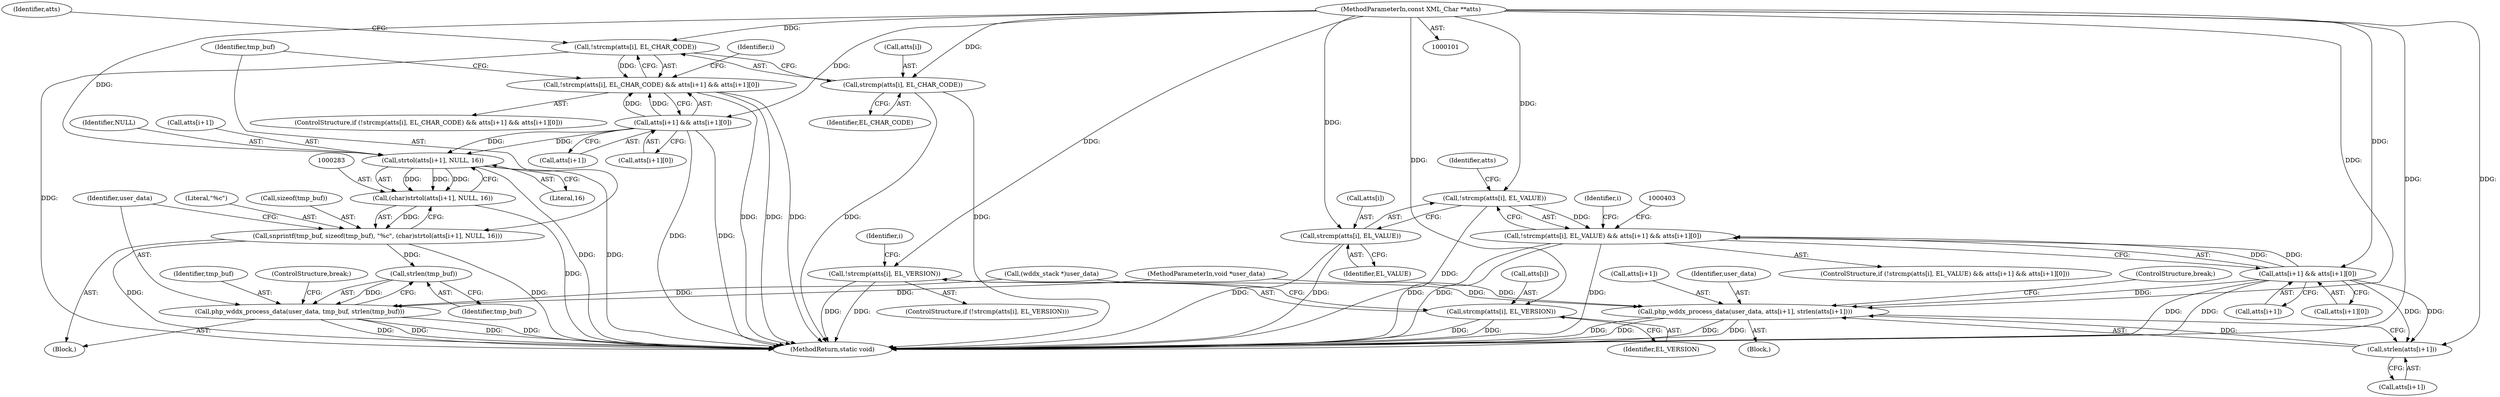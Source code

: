 digraph "0_php_2aae60461c2ff7b7fbcdd194c789ac841d0747d7@pointer" {
"1000104" [label="(MethodParameterIn,const XML_Char **atts)"];
"1000133" [label="(Call,!strcmp(atts[i], EL_VERSION))"];
"1000134" [label="(Call,strcmp(atts[i], EL_VERSION))"];
"1000256" [label="(Call,!strcmp(atts[i], EL_CHAR_CODE))"];
"1000255" [label="(Call,!strcmp(atts[i], EL_CHAR_CODE) && atts[i+1] && atts[i+1][0])"];
"1000257" [label="(Call,strcmp(atts[i], EL_CHAR_CODE))"];
"1000262" [label="(Call,atts[i+1] && atts[i+1][0])"];
"1000284" [label="(Call,strtol(atts[i+1], NULL, 16))"];
"1000282" [label="(Call,(char)strtol(atts[i+1], NULL, 16))"];
"1000277" [label="(Call,snprintf(tmp_buf, sizeof(tmp_buf), \"%c\", (char)strtol(atts[i+1], NULL, 16)))"];
"1000295" [label="(Call,strlen(tmp_buf))"];
"1000292" [label="(Call,php_wddx_process_data(user_data, tmp_buf, strlen(tmp_buf)))"];
"1000381" [label="(Call,!strcmp(atts[i], EL_VALUE))"];
"1000380" [label="(Call,!strcmp(atts[i], EL_VALUE) && atts[i+1] && atts[i+1][0])"];
"1000382" [label="(Call,strcmp(atts[i], EL_VALUE))"];
"1000387" [label="(Call,atts[i+1] && atts[i+1][0])"];
"1000409" [label="(Call,php_wddx_process_data(user_data, atts[i+1], strlen(atts[i+1])))"];
"1000416" [label="(Call,strlen(atts[i+1]))"];
"1000379" [label="(ControlStructure,if (!strcmp(atts[i], EL_VALUE) && atts[i+1] && atts[i+1][0]))"];
"1000383" [label="(Call,atts[i])"];
"1000138" [label="(Identifier,EL_VERSION)"];
"1000104" [label="(MethodParameterIn,const XML_Char **atts)"];
"1000381" [label="(Call,!strcmp(atts[i], EL_VALUE))"];
"1000110" [label="(Call,(wddx_stack *)user_data)"];
"1000278" [label="(Identifier,tmp_buf)"];
"1000277" [label="(Call,snprintf(tmp_buf, sizeof(tmp_buf), \"%c\", (char)strtol(atts[i+1], NULL, 16)))"];
"1000411" [label="(Call,atts[i+1])"];
"1000382" [label="(Call,strcmp(atts[i], EL_VALUE))"];
"1000294" [label="(Identifier,tmp_buf)"];
"1000282" [label="(Call,(char)strtol(atts[i+1], NULL, 16))"];
"1000393" [label="(Call,atts[i+1][0])"];
"1000281" [label="(Literal,\"%c\")"];
"1000296" [label="(Identifier,tmp_buf)"];
"1000290" [label="(Identifier,NULL)"];
"1000255" [label="(Call,!strcmp(atts[i], EL_CHAR_CODE) && atts[i+1] && atts[i+1][0])"];
"1000292" [label="(Call,php_wddx_process_data(user_data, tmp_buf, strlen(tmp_buf)))"];
"1000132" [label="(ControlStructure,if (!strcmp(atts[i], EL_VERSION)))"];
"1000130" [label="(Identifier,i)"];
"1000291" [label="(Literal,16)"];
"1000268" [label="(Call,atts[i+1][0])"];
"1000380" [label="(Call,!strcmp(atts[i], EL_VALUE) && atts[i+1] && atts[i+1][0])"];
"1000263" [label="(Call,atts[i+1])"];
"1000135" [label="(Call,atts[i])"];
"1000386" [label="(Identifier,EL_VALUE)"];
"1000400" [label="(Block,)"];
"1000261" [label="(Identifier,EL_CHAR_CODE)"];
"1000284" [label="(Call,strtol(atts[i+1], NULL, 16))"];
"1000388" [label="(Call,atts[i+1])"];
"1000452" [label="(MethodReturn,static void)"];
"1000102" [label="(MethodParameterIn,void *user_data)"];
"1000417" [label="(Call,atts[i+1])"];
"1000133" [label="(Call,!strcmp(atts[i], EL_VERSION))"];
"1000258" [label="(Call,atts[i])"];
"1000262" [label="(Call,atts[i+1] && atts[i+1][0])"];
"1000264" [label="(Identifier,atts)"];
"1000256" [label="(Call,!strcmp(atts[i], EL_CHAR_CODE))"];
"1000410" [label="(Identifier,user_data)"];
"1000275" [label="(Block,)"];
"1000285" [label="(Call,atts[i+1])"];
"1000377" [label="(Identifier,i)"];
"1000252" [label="(Identifier,i)"];
"1000387" [label="(Call,atts[i+1] && atts[i+1][0])"];
"1000297" [label="(ControlStructure,break;)"];
"1000257" [label="(Call,strcmp(atts[i], EL_CHAR_CODE))"];
"1000254" [label="(ControlStructure,if (!strcmp(atts[i], EL_CHAR_CODE) && atts[i+1] && atts[i+1][0]))"];
"1000409" [label="(Call,php_wddx_process_data(user_data, atts[i+1], strlen(atts[i+1])))"];
"1000295" [label="(Call,strlen(tmp_buf))"];
"1000293" [label="(Identifier,user_data)"];
"1000389" [label="(Identifier,atts)"];
"1000416" [label="(Call,strlen(atts[i+1]))"];
"1000279" [label="(Call,sizeof(tmp_buf))"];
"1000134" [label="(Call,strcmp(atts[i], EL_VERSION))"];
"1000422" [label="(ControlStructure,break;)"];
"1000104" -> "1000101"  [label="AST: "];
"1000104" -> "1000452"  [label="DDG: "];
"1000104" -> "1000133"  [label="DDG: "];
"1000104" -> "1000134"  [label="DDG: "];
"1000104" -> "1000256"  [label="DDG: "];
"1000104" -> "1000257"  [label="DDG: "];
"1000104" -> "1000262"  [label="DDG: "];
"1000104" -> "1000284"  [label="DDG: "];
"1000104" -> "1000381"  [label="DDG: "];
"1000104" -> "1000382"  [label="DDG: "];
"1000104" -> "1000387"  [label="DDG: "];
"1000104" -> "1000409"  [label="DDG: "];
"1000104" -> "1000416"  [label="DDG: "];
"1000133" -> "1000132"  [label="AST: "];
"1000133" -> "1000134"  [label="CFG: "];
"1000134" -> "1000133"  [label="AST: "];
"1000130" -> "1000133"  [label="CFG: "];
"1000133" -> "1000452"  [label="DDG: "];
"1000133" -> "1000452"  [label="DDG: "];
"1000134" -> "1000138"  [label="CFG: "];
"1000135" -> "1000134"  [label="AST: "];
"1000138" -> "1000134"  [label="AST: "];
"1000134" -> "1000452"  [label="DDG: "];
"1000134" -> "1000452"  [label="DDG: "];
"1000256" -> "1000255"  [label="AST: "];
"1000256" -> "1000257"  [label="CFG: "];
"1000257" -> "1000256"  [label="AST: "];
"1000264" -> "1000256"  [label="CFG: "];
"1000255" -> "1000256"  [label="CFG: "];
"1000256" -> "1000452"  [label="DDG: "];
"1000256" -> "1000255"  [label="DDG: "];
"1000255" -> "1000254"  [label="AST: "];
"1000255" -> "1000262"  [label="CFG: "];
"1000262" -> "1000255"  [label="AST: "];
"1000278" -> "1000255"  [label="CFG: "];
"1000252" -> "1000255"  [label="CFG: "];
"1000255" -> "1000452"  [label="DDG: "];
"1000255" -> "1000452"  [label="DDG: "];
"1000255" -> "1000452"  [label="DDG: "];
"1000262" -> "1000255"  [label="DDG: "];
"1000262" -> "1000255"  [label="DDG: "];
"1000257" -> "1000261"  [label="CFG: "];
"1000258" -> "1000257"  [label="AST: "];
"1000261" -> "1000257"  [label="AST: "];
"1000257" -> "1000452"  [label="DDG: "];
"1000257" -> "1000452"  [label="DDG: "];
"1000262" -> "1000263"  [label="CFG: "];
"1000262" -> "1000268"  [label="CFG: "];
"1000263" -> "1000262"  [label="AST: "];
"1000268" -> "1000262"  [label="AST: "];
"1000262" -> "1000452"  [label="DDG: "];
"1000262" -> "1000452"  [label="DDG: "];
"1000262" -> "1000284"  [label="DDG: "];
"1000262" -> "1000284"  [label="DDG: "];
"1000284" -> "1000282"  [label="AST: "];
"1000284" -> "1000291"  [label="CFG: "];
"1000285" -> "1000284"  [label="AST: "];
"1000290" -> "1000284"  [label="AST: "];
"1000291" -> "1000284"  [label="AST: "];
"1000282" -> "1000284"  [label="CFG: "];
"1000284" -> "1000452"  [label="DDG: "];
"1000284" -> "1000452"  [label="DDG: "];
"1000284" -> "1000282"  [label="DDG: "];
"1000284" -> "1000282"  [label="DDG: "];
"1000284" -> "1000282"  [label="DDG: "];
"1000282" -> "1000277"  [label="AST: "];
"1000283" -> "1000282"  [label="AST: "];
"1000277" -> "1000282"  [label="CFG: "];
"1000282" -> "1000452"  [label="DDG: "];
"1000282" -> "1000277"  [label="DDG: "];
"1000277" -> "1000275"  [label="AST: "];
"1000278" -> "1000277"  [label="AST: "];
"1000279" -> "1000277"  [label="AST: "];
"1000281" -> "1000277"  [label="AST: "];
"1000293" -> "1000277"  [label="CFG: "];
"1000277" -> "1000452"  [label="DDG: "];
"1000277" -> "1000452"  [label="DDG: "];
"1000277" -> "1000295"  [label="DDG: "];
"1000295" -> "1000292"  [label="AST: "];
"1000295" -> "1000296"  [label="CFG: "];
"1000296" -> "1000295"  [label="AST: "];
"1000292" -> "1000295"  [label="CFG: "];
"1000295" -> "1000292"  [label="DDG: "];
"1000292" -> "1000275"  [label="AST: "];
"1000293" -> "1000292"  [label="AST: "];
"1000294" -> "1000292"  [label="AST: "];
"1000297" -> "1000292"  [label="CFG: "];
"1000292" -> "1000452"  [label="DDG: "];
"1000292" -> "1000452"  [label="DDG: "];
"1000292" -> "1000452"  [label="DDG: "];
"1000292" -> "1000452"  [label="DDG: "];
"1000110" -> "1000292"  [label="DDG: "];
"1000102" -> "1000292"  [label="DDG: "];
"1000381" -> "1000380"  [label="AST: "];
"1000381" -> "1000382"  [label="CFG: "];
"1000382" -> "1000381"  [label="AST: "];
"1000389" -> "1000381"  [label="CFG: "];
"1000380" -> "1000381"  [label="CFG: "];
"1000381" -> "1000452"  [label="DDG: "];
"1000381" -> "1000380"  [label="DDG: "];
"1000380" -> "1000379"  [label="AST: "];
"1000380" -> "1000387"  [label="CFG: "];
"1000387" -> "1000380"  [label="AST: "];
"1000403" -> "1000380"  [label="CFG: "];
"1000377" -> "1000380"  [label="CFG: "];
"1000380" -> "1000452"  [label="DDG: "];
"1000380" -> "1000452"  [label="DDG: "];
"1000380" -> "1000452"  [label="DDG: "];
"1000387" -> "1000380"  [label="DDG: "];
"1000387" -> "1000380"  [label="DDG: "];
"1000382" -> "1000386"  [label="CFG: "];
"1000383" -> "1000382"  [label="AST: "];
"1000386" -> "1000382"  [label="AST: "];
"1000382" -> "1000452"  [label="DDG: "];
"1000382" -> "1000452"  [label="DDG: "];
"1000387" -> "1000388"  [label="CFG: "];
"1000387" -> "1000393"  [label="CFG: "];
"1000388" -> "1000387"  [label="AST: "];
"1000393" -> "1000387"  [label="AST: "];
"1000387" -> "1000452"  [label="DDG: "];
"1000387" -> "1000452"  [label="DDG: "];
"1000387" -> "1000409"  [label="DDG: "];
"1000387" -> "1000416"  [label="DDG: "];
"1000387" -> "1000416"  [label="DDG: "];
"1000409" -> "1000400"  [label="AST: "];
"1000409" -> "1000416"  [label="CFG: "];
"1000410" -> "1000409"  [label="AST: "];
"1000411" -> "1000409"  [label="AST: "];
"1000416" -> "1000409"  [label="AST: "];
"1000422" -> "1000409"  [label="CFG: "];
"1000409" -> "1000452"  [label="DDG: "];
"1000409" -> "1000452"  [label="DDG: "];
"1000409" -> "1000452"  [label="DDG: "];
"1000409" -> "1000452"  [label="DDG: "];
"1000110" -> "1000409"  [label="DDG: "];
"1000102" -> "1000409"  [label="DDG: "];
"1000416" -> "1000409"  [label="DDG: "];
"1000416" -> "1000417"  [label="CFG: "];
"1000417" -> "1000416"  [label="AST: "];
}
